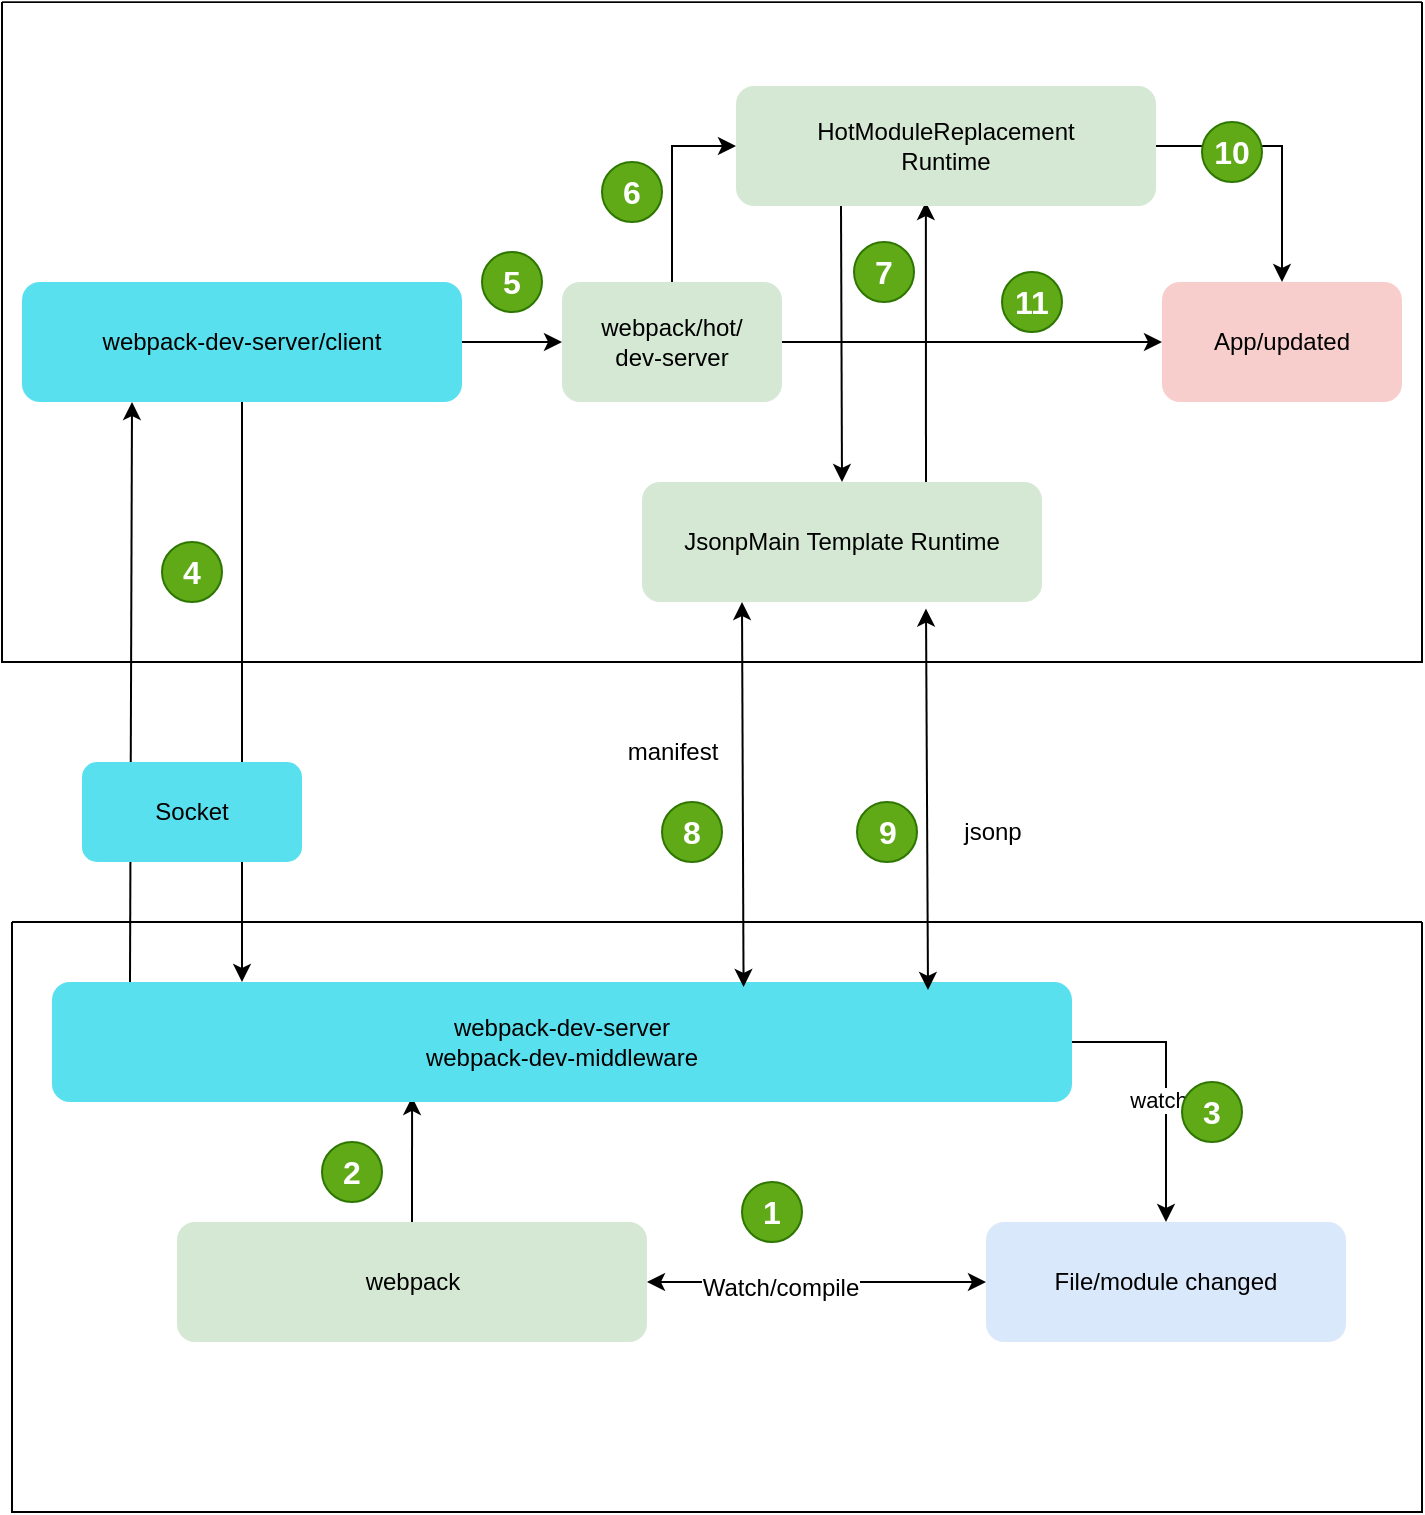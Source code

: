 <div class="mxgraph" style="max-width:100%;border:1px solid transparent;" data-mxgraph="{&quot;highlight&quot;:&quot;#0000ff&quot;,&quot;nav&quot;:true,&quot;resize&quot;:true,&quot;toolbar&quot;:&quot;zoom layers tags lightbox&quot;,&quot;edit&quot;:&quot;_blank&quot;,&quot;xml&quot;:&quot;&lt;mxfile host=\&quot;drawio-plugin\&quot; modified=\&quot;2025-06-27T13:24:57.413Z\&quot; agent=\&quot;Mozilla/5.0 (Macintosh; Intel Mac OS X 10_15_7) AppleWebKit/537.36 (KHTML, like Gecko) Chrome/122.0.0.0 Safari/537.36\&quot; etag=\&quot;7LfbhlVYnnBihQg1IvBB\&quot; version=\&quot;22.1.22\&quot; type=\&quot;embed\&quot;&gt;\n  &lt;diagram id=\&quot;qkP3y_bxUUfVqNj_0rsu\&quot; name=\&quot;Page-1\&quot;&gt;\n    &lt;mxGraphModel dx=\&quot;1021\&quot; dy=\&quot;271\&quot; grid=\&quot;1\&quot; gridSize=\&quot;10\&quot; guides=\&quot;1\&quot; tooltips=\&quot;1\&quot; connect=\&quot;1\&quot; arrows=\&quot;1\&quot; fold=\&quot;1\&quot; page=\&quot;1\&quot; pageScale=\&quot;1\&quot; pageWidth=\&quot;850\&quot; pageHeight=\&quot;1100\&quot; math=\&quot;0\&quot; shadow=\&quot;0\&quot;&gt;\n      &lt;root&gt;\n        &lt;mxCell id=\&quot;0\&quot; /&gt;\n        &lt;mxCell id=\&quot;1\&quot; parent=\&quot;0\&quot; /&gt;\n        &lt;mxCell id=\&quot;R3OlMqQ6P8qwzzm3plWy-15\&quot; value=\&quot;\&quot; style=\&quot;swimlane;startSize=0;\&quot; parent=\&quot;1\&quot; vertex=\&quot;1\&quot;&gt;\n          &lt;mxGeometry x=\&quot;-755\&quot; y=\&quot;560\&quot; width=\&quot;705\&quot; height=\&quot;295\&quot; as=\&quot;geometry\&quot;&gt;\n            &lt;mxRectangle x=\&quot;-750\&quot; y=\&quot;530\&quot; width=\&quot;660\&quot; height=\&quot;240\&quot; as=\&quot;alternateBounds\&quot; /&gt;\n          &lt;/mxGeometry&gt;\n        &lt;/mxCell&gt;\n        &lt;mxCell id=\&quot;8\&quot; style=\&quot;rounded=0;orthogonalLoop=1;jettySize=auto;html=1;exitX=1;exitY=0.5;exitDx=0;exitDy=0;entryX=0;entryY=0.5;entryDx=0;entryDy=0;startArrow=classic;startFill=1;\&quot; parent=\&quot;R3OlMqQ6P8qwzzm3plWy-15\&quot; source=\&quot;R3OlMqQ6P8qwzzm3plWy-11\&quot; target=\&quot;R3OlMqQ6P8qwzzm3plWy-12\&quot; edge=\&quot;1\&quot;&gt;\n          &lt;mxGeometry relative=\&quot;1\&quot; as=\&quot;geometry\&quot; /&gt;\n        &lt;/mxCell&gt;\n        &lt;mxCell id=\&quot;9\&quot; value=\&quot;&amp;lt;font style=&amp;quot;font-size: 12px;&amp;quot;&amp;gt;Watch/compile&amp;lt;/font&amp;gt;\&quot; style=\&quot;edgeLabel;html=1;align=center;verticalAlign=middle;resizable=0;points=[];\&quot; parent=\&quot;8\&quot; vertex=\&quot;1\&quot; connectable=\&quot;0\&quot;&gt;\n          &lt;mxGeometry x=\&quot;-0.224\&quot; y=\&quot;-3\&quot; relative=\&quot;1\&quot; as=\&quot;geometry\&quot;&gt;\n            &lt;mxPoint as=\&quot;offset\&quot; /&gt;\n          &lt;/mxGeometry&gt;\n        &lt;/mxCell&gt;\n        &lt;mxCell id=\&quot;10\&quot; value=\&quot;\&quot; style=\&quot;rounded=0;orthogonalLoop=1;jettySize=auto;html=1;exitX=0.5;exitY=0;exitDx=0;exitDy=0;entryX=0.353;entryY=0.958;entryDx=0;entryDy=0;entryPerimeter=0;\&quot; parent=\&quot;R3OlMqQ6P8qwzzm3plWy-15\&quot; source=\&quot;R3OlMqQ6P8qwzzm3plWy-11\&quot; target=\&quot;R3OlMqQ6P8qwzzm3plWy-10\&quot; edge=\&quot;1\&quot;&gt;\n          &lt;mxGeometry relative=\&quot;1\&quot; as=\&quot;geometry\&quot;&gt;\n            &lt;mxPoint x=\&quot;200\&quot; y=\&quot;95\&quot; as=\&quot;targetPoint\&quot; /&gt;\n          &lt;/mxGeometry&gt;\n        &lt;/mxCell&gt;\n        &lt;mxCell id=\&quot;R3OlMqQ6P8qwzzm3plWy-11\&quot; value=\&quot;webpack\&quot; style=\&quot;rounded=1;whiteSpace=wrap;html=1;fillColor=#d5e8d4;strokeColor=none;\&quot; parent=\&quot;R3OlMqQ6P8qwzzm3plWy-15\&quot; vertex=\&quot;1\&quot;&gt;\n          &lt;mxGeometry x=\&quot;82.5\&quot; y=\&quot;150\&quot; width=\&quot;235\&quot; height=\&quot;60\&quot; as=\&quot;geometry\&quot; /&gt;\n        &lt;/mxCell&gt;\n        &lt;mxCell id=\&quot;11\&quot; style=\&quot;edgeStyle=orthogonalEdgeStyle;rounded=0;orthogonalLoop=1;jettySize=auto;html=1;exitX=1;exitY=0.5;exitDx=0;exitDy=0;entryX=0.5;entryY=0;entryDx=0;entryDy=0;\&quot; parent=\&quot;R3OlMqQ6P8qwzzm3plWy-15\&quot; source=\&quot;R3OlMqQ6P8qwzzm3plWy-10\&quot; target=\&quot;R3OlMqQ6P8qwzzm3plWy-12\&quot; edge=\&quot;1\&quot;&gt;\n          &lt;mxGeometry relative=\&quot;1\&quot; as=\&quot;geometry\&quot; /&gt;\n        &lt;/mxCell&gt;\n        &lt;mxCell id=\&quot;12\&quot; value=\&quot;watch\&quot; style=\&quot;edgeLabel;html=1;align=center;verticalAlign=middle;resizable=0;points=[];\&quot; parent=\&quot;11\&quot; vertex=\&quot;1\&quot; connectable=\&quot;0\&quot;&gt;\n          &lt;mxGeometry x=\&quot;0.105\&quot; y=\&quot;-4\&quot; relative=\&quot;1\&quot; as=\&quot;geometry\&quot;&gt;\n            &lt;mxPoint as=\&quot;offset\&quot; /&gt;\n          &lt;/mxGeometry&gt;\n        &lt;/mxCell&gt;\n        &lt;mxCell id=\&quot;R3OlMqQ6P8qwzzm3plWy-10\&quot; value=\&quot;webpack-dev-server&amp;lt;br&amp;gt;webpack-dev-middleware\&quot; style=\&quot;rounded=1;whiteSpace=wrap;html=1;fillColor=#58E0EF;fontColor=#000000;strokeColor=none;\&quot; parent=\&quot;R3OlMqQ6P8qwzzm3plWy-15\&quot; vertex=\&quot;1\&quot;&gt;\n          &lt;mxGeometry x=\&quot;20\&quot; y=\&quot;30\&quot; width=\&quot;510\&quot; height=\&quot;60\&quot; as=\&quot;geometry\&quot; /&gt;\n        &lt;/mxCell&gt;\n        &lt;mxCell id=\&quot;R3OlMqQ6P8qwzzm3plWy-12\&quot; value=\&quot;File/module changed\&quot; style=\&quot;rounded=1;whiteSpace=wrap;html=1;fillColor=#dae8fc;strokeColor=none;\&quot; parent=\&quot;R3OlMqQ6P8qwzzm3plWy-15\&quot; vertex=\&quot;1\&quot;&gt;\n          &lt;mxGeometry x=\&quot;487\&quot; y=\&quot;150\&quot; width=\&quot;180\&quot; height=\&quot;60\&quot; as=\&quot;geometry\&quot; /&gt;\n        &lt;/mxCell&gt;\n        &lt;mxCell id=\&quot;18\&quot; value=\&quot;1\&quot; style=\&quot;ellipse;whiteSpace=wrap;html=1;aspect=fixed;fillColor=#60a917;fontColor=#FFFFFF;strokeColor=#2D7600;fontStyle=1;fontSize=16;\&quot; parent=\&quot;R3OlMqQ6P8qwzzm3plWy-15\&quot; vertex=\&quot;1\&quot;&gt;\n          &lt;mxGeometry x=\&quot;365\&quot; y=\&quot;130\&quot; width=\&quot;30\&quot; height=\&quot;30\&quot; as=\&quot;geometry\&quot; /&gt;\n        &lt;/mxCell&gt;\n        &lt;mxCell id=\&quot;21\&quot; value=\&quot;2\&quot; style=\&quot;ellipse;whiteSpace=wrap;html=1;aspect=fixed;fillColor=#60a917;fontColor=#FFFFFF;strokeColor=#2D7600;fontStyle=1;fontSize=16;\&quot; parent=\&quot;R3OlMqQ6P8qwzzm3plWy-15\&quot; vertex=\&quot;1\&quot;&gt;\n          &lt;mxGeometry x=\&quot;155\&quot; y=\&quot;110\&quot; width=\&quot;30\&quot; height=\&quot;30\&quot; as=\&quot;geometry\&quot; /&gt;\n        &lt;/mxCell&gt;\n        &lt;mxCell id=\&quot;22\&quot; value=\&quot;3\&quot; style=\&quot;ellipse;whiteSpace=wrap;html=1;aspect=fixed;fillColor=#60a917;fontColor=#FFFFFF;strokeColor=#2D7600;fontStyle=1;fontSize=16;\&quot; parent=\&quot;R3OlMqQ6P8qwzzm3plWy-15\&quot; vertex=\&quot;1\&quot;&gt;\n          &lt;mxGeometry x=\&quot;585\&quot; y=\&quot;80\&quot; width=\&quot;30\&quot; height=\&quot;30\&quot; as=\&quot;geometry\&quot; /&gt;\n        &lt;/mxCell&gt;\n        &lt;mxCell id=\&quot;R3OlMqQ6P8qwzzm3plWy-13\&quot; value=\&quot;\&quot; style=\&quot;swimlane;startSize=0;fillColor=none;rounded=0;shadow=0;glass=1;swimlaneLine=0;\&quot; parent=\&quot;1\&quot; vertex=\&quot;1\&quot;&gt;\n          &lt;mxGeometry x=\&quot;-760\&quot; y=\&quot;100\&quot; width=\&quot;710\&quot; height=\&quot;330\&quot; as=\&quot;geometry\&quot;&gt;\n            &lt;mxRectangle x=\&quot;-760\&quot; y=\&quot;100\&quot; width=\&quot;670\&quot; height=\&quot;290\&quot; as=\&quot;alternateBounds\&quot; /&gt;\n          &lt;/mxGeometry&gt;\n        &lt;/mxCell&gt;\n        &lt;mxCell id=\&quot;25\&quot; style=\&quot;edgeStyle=orthogonalEdgeStyle;rounded=0;orthogonalLoop=1;jettySize=auto;html=1;exitX=1;exitY=0.5;exitDx=0;exitDy=0;entryX=0;entryY=0.5;entryDx=0;entryDy=0;\&quot; parent=\&quot;R3OlMqQ6P8qwzzm3plWy-13\&quot; source=\&quot;2\&quot; target=\&quot;6\&quot; edge=\&quot;1\&quot;&gt;\n          &lt;mxGeometry relative=\&quot;1\&quot; as=\&quot;geometry\&quot; /&gt;\n        &lt;/mxCell&gt;\n        &lt;mxCell id=\&quot;2\&quot; value=\&quot;webpack-dev-server/client\&quot; style=\&quot;rounded=1;whiteSpace=wrap;html=1;fillColor=#58E0EF;fontColor=#000000;strokeColor=none;\&quot; parent=\&quot;R3OlMqQ6P8qwzzm3plWy-13\&quot; vertex=\&quot;1\&quot;&gt;\n          &lt;mxGeometry x=\&quot;10\&quot; y=\&quot;140\&quot; width=\&quot;220\&quot; height=\&quot;60\&quot; as=\&quot;geometry\&quot; /&gt;\n        &lt;/mxCell&gt;\n        &lt;mxCell id=\&quot;27\&quot; style=\&quot;edgeStyle=orthogonalEdgeStyle;rounded=0;orthogonalLoop=1;jettySize=auto;html=1;exitX=0.5;exitY=0;exitDx=0;exitDy=0;entryX=0;entryY=0.5;entryDx=0;entryDy=0;\&quot; parent=\&quot;R3OlMqQ6P8qwzzm3plWy-13\&quot; source=\&quot;6\&quot; target=\&quot;R3OlMqQ6P8qwzzm3plWy-6\&quot; edge=\&quot;1\&quot;&gt;\n          &lt;mxGeometry relative=\&quot;1\&quot; as=\&quot;geometry\&quot; /&gt;\n        &lt;/mxCell&gt;\n        &lt;mxCell id=\&quot;39\&quot; style=\&quot;rounded=0;orthogonalLoop=1;jettySize=auto;html=1;exitX=1;exitY=0.5;exitDx=0;exitDy=0;entryX=0;entryY=0.5;entryDx=0;entryDy=0;\&quot; parent=\&quot;R3OlMqQ6P8qwzzm3plWy-13\&quot; source=\&quot;6\&quot; target=\&quot;R3OlMqQ6P8qwzzm3plWy-8\&quot; edge=\&quot;1\&quot;&gt;\n          &lt;mxGeometry relative=\&quot;1\&quot; as=\&quot;geometry\&quot; /&gt;\n        &lt;/mxCell&gt;\n        &lt;mxCell id=\&quot;6\&quot; value=\&quot;webpack/hot/&amp;lt;br&amp;gt;dev-server\&quot; style=\&quot;rounded=1;whiteSpace=wrap;html=1;fillColor=#d5e8d4;strokeColor=none;\&quot; parent=\&quot;R3OlMqQ6P8qwzzm3plWy-13\&quot; vertex=\&quot;1\&quot;&gt;\n          &lt;mxGeometry x=\&quot;280\&quot; y=\&quot;140\&quot; width=\&quot;110\&quot; height=\&quot;60\&quot; as=\&quot;geometry\&quot; /&gt;\n        &lt;/mxCell&gt;\n        &lt;mxCell id=\&quot;31\&quot; style=\&quot;rounded=0;orthogonalLoop=1;jettySize=auto;html=1;exitX=0.71;exitY=0;exitDx=0;exitDy=0;exitPerimeter=0;entryX=0.452;entryY=0.967;entryDx=0;entryDy=0;entryPerimeter=0;\&quot; parent=\&quot;R3OlMqQ6P8qwzzm3plWy-13\&quot; source=\&quot;R3OlMqQ6P8qwzzm3plWy-7\&quot; target=\&quot;R3OlMqQ6P8qwzzm3plWy-6\&quot; edge=\&quot;1\&quot;&gt;\n          &lt;mxGeometry relative=\&quot;1\&quot; as=\&quot;geometry\&quot;&gt;\n            &lt;mxPoint x=\&quot;462\&quot; y=\&quot;236.52\&quot; as=\&quot;sourcePoint\&quot; /&gt;\n            &lt;mxPoint x=\&quot;460\&quot; y=\&quot;110\&quot; as=\&quot;targetPoint\&quot; /&gt;\n          &lt;/mxGeometry&gt;\n        &lt;/mxCell&gt;\n        &lt;mxCell id=\&quot;R3OlMqQ6P8qwzzm3plWy-7\&quot; value=\&quot;JsonpMain Template Runtime\&quot; style=\&quot;rounded=1;whiteSpace=wrap;html=1;fillColor=#d5e8d4;strokeColor=none;\&quot; parent=\&quot;R3OlMqQ6P8qwzzm3plWy-13\&quot; vertex=\&quot;1\&quot;&gt;\n          &lt;mxGeometry x=\&quot;320\&quot; y=\&quot;240\&quot; width=\&quot;200\&quot; height=\&quot;60\&quot; as=\&quot;geometry\&quot; /&gt;\n        &lt;/mxCell&gt;\n        &lt;mxCell id=\&quot;29\&quot; style=\&quot;rounded=0;orthogonalLoop=1;jettySize=auto;html=1;exitX=0.25;exitY=1;exitDx=0;exitDy=0;entryX=0.5;entryY=0;entryDx=0;entryDy=0;\&quot; parent=\&quot;R3OlMqQ6P8qwzzm3plWy-13\&quot; source=\&quot;R3OlMqQ6P8qwzzm3plWy-6\&quot; target=\&quot;R3OlMqQ6P8qwzzm3plWy-7\&quot; edge=\&quot;1\&quot;&gt;\n          &lt;mxGeometry relative=\&quot;1\&quot; as=\&quot;geometry\&quot; /&gt;\n        &lt;/mxCell&gt;\n        &lt;mxCell id=\&quot;37\&quot; style=\&quot;edgeStyle=orthogonalEdgeStyle;rounded=0;orthogonalLoop=1;jettySize=auto;html=1;exitX=1;exitY=0.5;exitDx=0;exitDy=0;entryX=0.5;entryY=0;entryDx=0;entryDy=0;\&quot; parent=\&quot;R3OlMqQ6P8qwzzm3plWy-13\&quot; source=\&quot;R3OlMqQ6P8qwzzm3plWy-6\&quot; target=\&quot;R3OlMqQ6P8qwzzm3plWy-8\&quot; edge=\&quot;1\&quot;&gt;\n          &lt;mxGeometry relative=\&quot;1\&quot; as=\&quot;geometry\&quot; /&gt;\n        &lt;/mxCell&gt;\n        &lt;mxCell id=\&quot;R3OlMqQ6P8qwzzm3plWy-6\&quot; value=\&quot;HotModuleReplacement&amp;lt;br&amp;gt;Runtime\&quot; style=\&quot;rounded=1;whiteSpace=wrap;html=1;fillColor=#d5e8d4;strokeColor=none;\&quot; parent=\&quot;R3OlMqQ6P8qwzzm3plWy-13\&quot; vertex=\&quot;1\&quot;&gt;\n          &lt;mxGeometry x=\&quot;367\&quot; y=\&quot;42\&quot; width=\&quot;210\&quot; height=\&quot;60\&quot; as=\&quot;geometry\&quot; /&gt;\n        &lt;/mxCell&gt;\n        &lt;mxCell id=\&quot;R3OlMqQ6P8qwzzm3plWy-8\&quot; value=\&quot;App/updated\&quot; style=\&quot;rounded=1;whiteSpace=wrap;html=1;fillColor=#f8cecc;strokeColor=none;\&quot; parent=\&quot;R3OlMqQ6P8qwzzm3plWy-13\&quot; vertex=\&quot;1\&quot;&gt;\n          &lt;mxGeometry x=\&quot;580\&quot; y=\&quot;140\&quot; width=\&quot;120\&quot; height=\&quot;60\&quot; as=\&quot;geometry\&quot; /&gt;\n        &lt;/mxCell&gt;\n        &lt;mxCell id=\&quot;15\&quot; value=\&quot;4\&quot; style=\&quot;ellipse;whiteSpace=wrap;html=1;aspect=fixed;fillColor=#60a917;fontColor=#FFFFFF;strokeColor=#2D7600;fontStyle=1;fontSize=16;\&quot; parent=\&quot;R3OlMqQ6P8qwzzm3plWy-13\&quot; vertex=\&quot;1\&quot;&gt;\n          &lt;mxGeometry x=\&quot;80\&quot; y=\&quot;270\&quot; width=\&quot;30\&quot; height=\&quot;30\&quot; as=\&quot;geometry\&quot; /&gt;\n        &lt;/mxCell&gt;\n        &lt;mxCell id=\&quot;26\&quot; value=\&quot;5\&quot; style=\&quot;ellipse;whiteSpace=wrap;html=1;aspect=fixed;fillColor=#60a917;fontColor=#FFFFFF;strokeColor=#2D7600;fontStyle=1;fontSize=16;\&quot; parent=\&quot;R3OlMqQ6P8qwzzm3plWy-13\&quot; vertex=\&quot;1\&quot;&gt;\n          &lt;mxGeometry x=\&quot;240\&quot; y=\&quot;125\&quot; width=\&quot;30\&quot; height=\&quot;30\&quot; as=\&quot;geometry\&quot; /&gt;\n        &lt;/mxCell&gt;\n        &lt;mxCell id=\&quot;28\&quot; value=\&quot;6\&quot; style=\&quot;ellipse;whiteSpace=wrap;html=1;aspect=fixed;fillColor=#60a917;fontColor=#FFFFFF;strokeColor=#2D7600;fontStyle=1;fontSize=16;\&quot; parent=\&quot;R3OlMqQ6P8qwzzm3plWy-13\&quot; vertex=\&quot;1\&quot;&gt;\n          &lt;mxGeometry x=\&quot;300\&quot; y=\&quot;80\&quot; width=\&quot;30\&quot; height=\&quot;30\&quot; as=\&quot;geometry\&quot; /&gt;\n        &lt;/mxCell&gt;\n        &lt;mxCell id=\&quot;30\&quot; value=\&quot;7\&quot; style=\&quot;ellipse;whiteSpace=wrap;html=1;aspect=fixed;fillColor=#60a917;fontColor=#FFFFFF;strokeColor=#2D7600;fontStyle=1;fontSize=16;\&quot; parent=\&quot;R3OlMqQ6P8qwzzm3plWy-13\&quot; vertex=\&quot;1\&quot;&gt;\n          &lt;mxGeometry x=\&quot;426\&quot; y=\&quot;120\&quot; width=\&quot;30\&quot; height=\&quot;30\&quot; as=\&quot;geometry\&quot; /&gt;\n        &lt;/mxCell&gt;\n        &lt;mxCell id=\&quot;38\&quot; value=\&quot;10\&quot; style=\&quot;ellipse;whiteSpace=wrap;html=1;aspect=fixed;fillColor=#60a917;fontColor=#FFFFFF;strokeColor=#2D7600;fontStyle=1;fontSize=16;\&quot; parent=\&quot;R3OlMqQ6P8qwzzm3plWy-13\&quot; vertex=\&quot;1\&quot;&gt;\n          &lt;mxGeometry x=\&quot;600\&quot; y=\&quot;60\&quot; width=\&quot;30\&quot; height=\&quot;30\&quot; as=\&quot;geometry\&quot; /&gt;\n        &lt;/mxCell&gt;\n        &lt;mxCell id=\&quot;41\&quot; value=\&quot;11\&quot; style=\&quot;ellipse;whiteSpace=wrap;html=1;aspect=fixed;fillColor=#60a917;fontColor=#FFFFFF;strokeColor=#2D7600;fontStyle=1;fontSize=16;\&quot; parent=\&quot;R3OlMqQ6P8qwzzm3plWy-13\&quot; vertex=\&quot;1\&quot;&gt;\n          &lt;mxGeometry x=\&quot;500\&quot; y=\&quot;135\&quot; width=\&quot;30\&quot; height=\&quot;30\&quot; as=\&quot;geometry\&quot; /&gt;\n        &lt;/mxCell&gt;\n        &lt;mxCell id=\&quot;13\&quot; style=\&quot;rounded=0;orthogonalLoop=1;jettySize=auto;html=1;entryX=0.25;entryY=1;entryDx=0;entryDy=0;\&quot; parent=\&quot;1\&quot; target=\&quot;2\&quot; edge=\&quot;1\&quot;&gt;\n          &lt;mxGeometry relative=\&quot;1\&quot; as=\&quot;geometry\&quot;&gt;\n            &lt;mxPoint x=\&quot;-696\&quot; y=\&quot;590\&quot; as=\&quot;sourcePoint\&quot; /&gt;\n          &lt;/mxGeometry&gt;\n        &lt;/mxCell&gt;\n        &lt;mxCell id=\&quot;14\&quot; style=\&quot;rounded=0;orthogonalLoop=1;jettySize=auto;html=1;exitX=0.5;exitY=1;exitDx=0;exitDy=0;\&quot; parent=\&quot;1\&quot; source=\&quot;2\&quot; edge=\&quot;1\&quot;&gt;\n          &lt;mxGeometry relative=\&quot;1\&quot; as=\&quot;geometry\&quot;&gt;\n            &lt;mxPoint x=\&quot;-640\&quot; y=\&quot;590\&quot; as=\&quot;targetPoint\&quot; /&gt;\n          &lt;/mxGeometry&gt;\n        &lt;/mxCell&gt;\n        &lt;mxCell id=\&quot;R3OlMqQ6P8qwzzm3plWy-9\&quot; value=\&quot;Socket\&quot; style=\&quot;rounded=1;whiteSpace=wrap;html=1;fillColor=#58E0EF;fontColor=#000000;strokeColor=none;\&quot; parent=\&quot;1\&quot; vertex=\&quot;1\&quot;&gt;\n          &lt;mxGeometry x=\&quot;-720\&quot; y=\&quot;480\&quot; width=\&quot;110\&quot; height=\&quot;50\&quot; as=\&quot;geometry\&quot; /&gt;\n        &lt;/mxCell&gt;\n        &lt;mxCell id=\&quot;33\&quot; style=\&quot;rounded=0;orthogonalLoop=1;jettySize=auto;html=1;entryX=0.678;entryY=0.041;entryDx=0;entryDy=0;entryPerimeter=0;startArrow=classic;startFill=1;exitX=0.25;exitY=1;exitDx=0;exitDy=0;\&quot; parent=\&quot;1\&quot; source=\&quot;R3OlMqQ6P8qwzzm3plWy-7\&quot; target=\&quot;R3OlMqQ6P8qwzzm3plWy-10\&quot; edge=\&quot;1\&quot;&gt;\n          &lt;mxGeometry relative=\&quot;1\&quot; as=\&quot;geometry\&quot;&gt;\n            &lt;mxPoint x=\&quot;-390\&quot; y=\&quot;410\&quot; as=\&quot;sourcePoint\&quot; /&gt;\n          &lt;/mxGeometry&gt;\n        &lt;/mxCell&gt;\n        &lt;mxCell id=\&quot;34\&quot; value=\&quot;8\&quot; style=\&quot;ellipse;whiteSpace=wrap;html=1;aspect=fixed;fillColor=#60a917;fontColor=#FFFFFF;strokeColor=#2D7600;fontStyle=1;fontSize=16;\&quot; parent=\&quot;1\&quot; vertex=\&quot;1\&quot;&gt;\n          &lt;mxGeometry x=\&quot;-430\&quot; y=\&quot;500\&quot; width=\&quot;30\&quot; height=\&quot;30\&quot; as=\&quot;geometry\&quot; /&gt;\n        &lt;/mxCell&gt;\n        &lt;mxCell id=\&quot;35\&quot; style=\&quot;rounded=0;orthogonalLoop=1;jettySize=auto;html=1;entryX=0.678;entryY=0.041;entryDx=0;entryDy=0;entryPerimeter=0;startArrow=classic;startFill=1;exitX=0.71;exitY=1.055;exitDx=0;exitDy=0;exitPerimeter=0;\&quot; parent=\&quot;1\&quot; source=\&quot;R3OlMqQ6P8qwzzm3plWy-7\&quot; edge=\&quot;1\&quot;&gt;\n          &lt;mxGeometry relative=\&quot;1\&quot; as=\&quot;geometry\&quot;&gt;\n            &lt;mxPoint x=\&quot;-297\&quot; y=\&quot;420\&quot; as=\&quot;sourcePoint\&quot; /&gt;\n            &lt;mxPoint x=\&quot;-297\&quot; y=\&quot;594\&quot; as=\&quot;targetPoint\&quot; /&gt;\n          &lt;/mxGeometry&gt;\n        &lt;/mxCell&gt;\n        &lt;mxCell id=\&quot;36\&quot; value=\&quot;9\&quot; style=\&quot;ellipse;whiteSpace=wrap;html=1;aspect=fixed;fillColor=#60a917;fontColor=#FFFFFF;strokeColor=#2D7600;fontStyle=1;fontSize=16;\&quot; parent=\&quot;1\&quot; vertex=\&quot;1\&quot;&gt;\n          &lt;mxGeometry x=\&quot;-332.5\&quot; y=\&quot;500\&quot; width=\&quot;30\&quot; height=\&quot;30\&quot; as=\&quot;geometry\&quot; /&gt;\n        &lt;/mxCell&gt;\n        &lt;mxCell id=\&quot;42\&quot; value=\&quot;jsonp\&quot; style=\&quot;text;html=1;align=center;verticalAlign=middle;resizable=0;points=[];autosize=1;strokeColor=none;fillColor=none;\&quot; parent=\&quot;1\&quot; vertex=\&quot;1\&quot;&gt;\n          &lt;mxGeometry x=\&quot;-290\&quot; y=\&quot;500\&quot; width=\&quot;50\&quot; height=\&quot;30\&quot; as=\&quot;geometry\&quot; /&gt;\n        &lt;/mxCell&gt;\n        &lt;mxCell id=\&quot;43\&quot; value=\&quot;manifest\&quot; style=\&quot;text;html=1;align=center;verticalAlign=middle;resizable=0;points=[];autosize=1;strokeColor=none;fillColor=none;\&quot; parent=\&quot;1\&quot; vertex=\&quot;1\&quot;&gt;\n          &lt;mxGeometry x=\&quot;-460\&quot; y=\&quot;460\&quot; width=\&quot;70\&quot; height=\&quot;30\&quot; as=\&quot;geometry\&quot; /&gt;\n        &lt;/mxCell&gt;\n      &lt;/root&gt;\n    &lt;/mxGraphModel&gt;\n  &lt;/diagram&gt;\n&lt;/mxfile&gt;\n&quot;}"></div>
